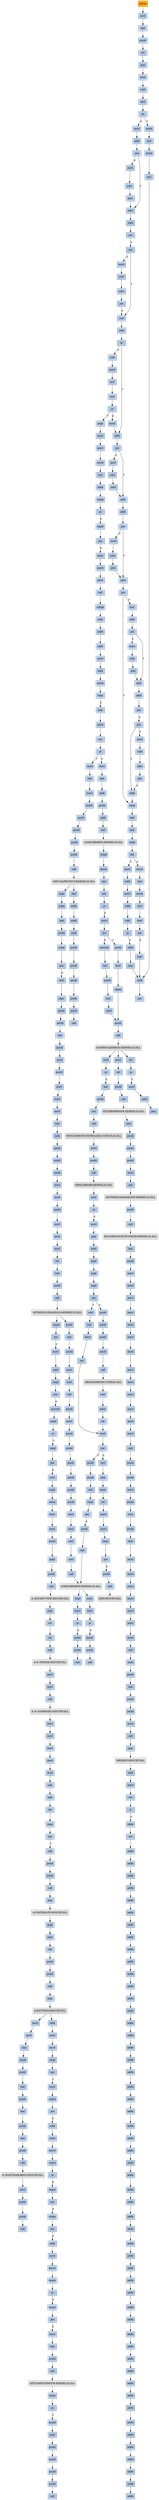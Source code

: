 strict digraph G {
	graph [bgcolor=transparent,
		name=G
	];
	node [color=lightsteelblue,
		fillcolor=lightsteelblue,
		shape=rectangle,
		style=filled
	];
	a0x0041a3f0pusha_	[color=lightgrey,
		fillcolor=orange,
		label=pusha];
	a0x0041a3f1movl_0x411000UINT32_esi	[label=movl];
	a0x0041a3f0pusha_ -> a0x0041a3f1movl_0x411000UINT32_esi	[color="#000000"];
	a0x0041a3f6leal__65536esi__edi	[label=leal];
	a0x0041a3f1movl_0x411000UINT32_esi -> a0x0041a3f6leal__65536esi__edi	[color="#000000"];
	a0x0041a3fcpushl_edi	[label=pushl];
	a0x0041a3f6leal__65536esi__edi -> a0x0041a3fcpushl_edi	[color="#000000"];
	a0x0041a3fdorl_0xffffffffUINT8_ebp	[label=orl];
	a0x0041a3fcpushl_edi -> a0x0041a3fdorl_0xffffffffUINT8_ebp	[color="#000000"];
	a0x0041a400jmp_0x0041a412	[label=jmp];
	a0x0041a3fdorl_0xffffffffUINT8_ebp -> a0x0041a400jmp_0x0041a412	[color="#000000"];
	a0x0041a412movl_esi__ebx	[label=movl];
	a0x0041a400jmp_0x0041a412 -> a0x0041a412movl_esi__ebx	[color="#000000"];
	a0x0041a414subl_0xfffffffcUINT8_esi	[label=subl];
	a0x0041a412movl_esi__ebx -> a0x0041a414subl_0xfffffffcUINT8_esi	[color="#000000"];
	a0x0041a417adcl_ebx_ebx	[label=adcl];
	a0x0041a414subl_0xfffffffcUINT8_esi -> a0x0041a417adcl_ebx_ebx	[color="#000000"];
	a0x0041a419jb_0x0041a408	[label=jb];
	a0x0041a417adcl_ebx_ebx -> a0x0041a419jb_0x0041a408	[color="#000000"];
	a0x0041a408movb_esi__al	[label=movb];
	a0x0041a419jb_0x0041a408 -> a0x0041a408movb_esi__al	[color="#000000",
		label=T];
	a0x0041a41bmovl_0x1UINT32_eax	[label=movl];
	a0x0041a419jb_0x0041a408 -> a0x0041a41bmovl_0x1UINT32_eax	[color="#000000",
		label=F];
	a0x0041a40aincl_esi	[label=incl];
	a0x0041a408movb_esi__al -> a0x0041a40aincl_esi	[color="#000000"];
	a0x0041a40bmovb_al_edi_	[label=movb];
	a0x0041a40aincl_esi -> a0x0041a40bmovb_al_edi_	[color="#000000"];
	a0x0041a40dincl_edi	[label=incl];
	a0x0041a40bmovb_al_edi_ -> a0x0041a40dincl_edi	[color="#000000"];
	a0x0041a40eaddl_ebx_ebx	[label=addl];
	a0x0041a40dincl_edi -> a0x0041a40eaddl_ebx_ebx	[color="#000000"];
	a0x0041a410jne_0x0041a419	[label=jne];
	a0x0041a40eaddl_ebx_ebx -> a0x0041a410jne_0x0041a419	[color="#000000"];
	a0x0041a420addl_ebx_ebx	[label=addl];
	a0x0041a41bmovl_0x1UINT32_eax -> a0x0041a420addl_ebx_ebx	[color="#000000"];
	a0x0041a422jne_0x0041a42b	[label=jne];
	a0x0041a420addl_ebx_ebx -> a0x0041a422jne_0x0041a42b	[color="#000000"];
	a0x0041a42badcl_eax_eax	[label=adcl];
	a0x0041a422jne_0x0041a42b -> a0x0041a42badcl_eax_eax	[color="#000000",
		label=T];
	a0x0041a424movl_esi__ebx	[label=movl];
	a0x0041a422jne_0x0041a42b -> a0x0041a424movl_esi__ebx	[color="#000000",
		label=F];
	a0x0041a42daddl_ebx_ebx	[label=addl];
	a0x0041a42badcl_eax_eax -> a0x0041a42daddl_ebx_ebx	[color="#000000"];
	a0x0041a42fjae_0x0041a420	[label=jae];
	a0x0041a42daddl_ebx_ebx -> a0x0041a42fjae_0x0041a420	[color="#000000"];
	a0x0041a431jne_0x0041a43c	[label=jne];
	a0x0041a42fjae_0x0041a420 -> a0x0041a431jne_0x0041a43c	[color="#000000",
		label=F];
	a0x0041a43cxorl_ecx_ecx	[label=xorl];
	a0x0041a431jne_0x0041a43c -> a0x0041a43cxorl_ecx_ecx	[color="#000000",
		label=T];
	a0x0041a433movl_esi__ebx	[label=movl];
	a0x0041a431jne_0x0041a43c -> a0x0041a433movl_esi__ebx	[color="#000000",
		label=F];
	a0x0041a43esubl_0x3UINT8_eax	[label=subl];
	a0x0041a43cxorl_ecx_ecx -> a0x0041a43esubl_0x3UINT8_eax	[color="#000000"];
	a0x0041a441jb_0x0041a450	[label=jb];
	a0x0041a43esubl_0x3UINT8_eax -> a0x0041a441jb_0x0041a450	[color="#000000"];
	a0x0041a450addl_ebx_ebx	[label=addl];
	a0x0041a441jb_0x0041a450 -> a0x0041a450addl_ebx_ebx	[color="#000000",
		label=T];
	a0x0041a443shll_0x8UINT8_eax	[label=shll];
	a0x0041a441jb_0x0041a450 -> a0x0041a443shll_0x8UINT8_eax	[color="#000000",
		label=F];
	a0x0041a452jne_0x0041a45b	[label=jne];
	a0x0041a450addl_ebx_ebx -> a0x0041a452jne_0x0041a45b	[color="#000000"];
	a0x0041a45badcl_ecx_ecx	[label=adcl];
	a0x0041a452jne_0x0041a45b -> a0x0041a45badcl_ecx_ecx	[color="#000000",
		label=T];
	a0x0041a454movl_esi__ebx	[label=movl];
	a0x0041a452jne_0x0041a45b -> a0x0041a454movl_esi__ebx	[color="#000000",
		label=F];
	a0x0041a45daddl_ebx_ebx	[label=addl];
	a0x0041a45badcl_ecx_ecx -> a0x0041a45daddl_ebx_ebx	[color="#000000"];
	a0x0041a45fjne_0x0041a468	[label=jne];
	a0x0041a45daddl_ebx_ebx -> a0x0041a45fjne_0x0041a468	[color="#000000"];
	a0x0041a468adcl_ecx_ecx	[label=adcl];
	a0x0041a45fjne_0x0041a468 -> a0x0041a468adcl_ecx_ecx	[color="#000000",
		label=T];
	a0x0041a461movl_esi__ebx	[label=movl];
	a0x0041a45fjne_0x0041a468 -> a0x0041a461movl_esi__ebx	[color="#000000",
		label=F];
	a0x0041a46ajne_0x0041a48c	[label=jne];
	a0x0041a468adcl_ecx_ecx -> a0x0041a46ajne_0x0041a48c	[color="#000000"];
	a0x0041a48ccmpl_0xfffff300UINT32_ebp	[label=cmpl];
	a0x0041a46ajne_0x0041a48c -> a0x0041a48ccmpl_0xfffff300UINT32_ebp	[color="#000000",
		label=T];
	a0x0041a46cincl_ecx	[label=incl];
	a0x0041a46ajne_0x0041a48c -> a0x0041a46cincl_ecx	[color="#000000",
		label=F];
	a0x0041a492adcl_0x1UINT8_ecx	[label=adcl];
	a0x0041a48ccmpl_0xfffff300UINT32_ebp -> a0x0041a492adcl_0x1UINT8_ecx	[color="#000000"];
	a0x0041a495leal_ediebp__edx	[label=leal];
	a0x0041a492adcl_0x1UINT8_ecx -> a0x0041a495leal_ediebp__edx	[color="#000000"];
	a0x0041a498cmpl_0xfffffffcUINT8_ebp	[label=cmpl];
	a0x0041a495leal_ediebp__edx -> a0x0041a498cmpl_0xfffffffcUINT8_ebp	[color="#000000"];
	a0x0041a49bjbe_0x0041a4ac	[label=jbe];
	a0x0041a498cmpl_0xfffffffcUINT8_ebp -> a0x0041a49bjbe_0x0041a4ac	[color="#000000"];
	a0x0041a49dmovb_edx__al	[label=movb];
	a0x0041a49bjbe_0x0041a4ac -> a0x0041a49dmovb_edx__al	[color="#000000",
		label=F];
	a0x0041a4acmovl_edx__eax	[label=movl];
	a0x0041a49bjbe_0x0041a4ac -> a0x0041a4acmovl_edx__eax	[color="#000000",
		label=T];
	a0x0041a49fincl_edx	[label=incl];
	a0x0041a49dmovb_edx__al -> a0x0041a49fincl_edx	[color="#000000"];
	a0x0041a4a0movb_al_edi_	[label=movb];
	a0x0041a49fincl_edx -> a0x0041a4a0movb_al_edi_	[color="#000000"];
	a0x0041a4a2incl_edi	[label=incl];
	a0x0041a4a0movb_al_edi_ -> a0x0041a4a2incl_edi	[color="#000000"];
	a0x0041a4a3decl_ecx	[label=decl];
	a0x0041a4a2incl_edi -> a0x0041a4a3decl_ecx	[color="#000000"];
	a0x0041a4a4jne_0x0041a49d	[label=jne];
	a0x0041a4a3decl_ecx -> a0x0041a4a4jne_0x0041a49d	[color="#000000"];
	a0x0041a4a6jmp_0x0041a40e	[label=jmp];
	a0x0041a4a4jne_0x0041a49d -> a0x0041a4a6jmp_0x0041a40e	[color="#000000",
		label=F];
	a0x0041a4a6jmp_0x0041a40e -> a0x0041a40eaddl_ebx_ebx	[color="#000000"];
	a0x0041a446movb_esi__al	[label=movb];
	a0x0041a443shll_0x8UINT8_eax -> a0x0041a446movb_esi__al	[color="#000000"];
	a0x0041a448incl_esi	[label=incl];
	a0x0041a446movb_esi__al -> a0x0041a448incl_esi	[color="#000000"];
	a0x0041a449xorl_0xffffffffUINT8_eax	[label=xorl];
	a0x0041a448incl_esi -> a0x0041a449xorl_0xffffffffUINT8_eax	[color="#000000"];
	a0x0041a44cje_0x0041a4c2	[label=je];
	a0x0041a449xorl_0xffffffffUINT8_eax -> a0x0041a44cje_0x0041a4c2	[color="#000000"];
	a0x0041a44emovl_eax_ebp	[label=movl];
	a0x0041a44cje_0x0041a4c2 -> a0x0041a44emovl_eax_ebp	[color="#000000",
		label=F];
	a0x0041a4c2popl_esi	[label=popl];
	a0x0041a44cje_0x0041a4c2 -> a0x0041a4c2popl_esi	[color="#000000",
		label=T];
	a0x0041a44emovl_eax_ebp -> a0x0041a450addl_ebx_ebx	[color="#000000"];
	a0x0041a4aeaddl_0x4UINT8_edx	[label=addl];
	a0x0041a4acmovl_edx__eax -> a0x0041a4aeaddl_0x4UINT8_edx	[color="#000000"];
	a0x0041a4b1movl_eax_edi_	[label=movl];
	a0x0041a4aeaddl_0x4UINT8_edx -> a0x0041a4b1movl_eax_edi_	[color="#000000"];
	a0x0041a4b3addl_0x4UINT8_edi	[label=addl];
	a0x0041a4b1movl_eax_edi_ -> a0x0041a4b3addl_0x4UINT8_edi	[color="#000000"];
	a0x0041a4b6subl_0x4UINT8_ecx	[label=subl];
	a0x0041a4b3addl_0x4UINT8_edi -> a0x0041a4b6subl_0x4UINT8_ecx	[color="#000000"];
	a0x0041a4b9ja_0x0041a4ac	[label=ja];
	a0x0041a4b6subl_0x4UINT8_ecx -> a0x0041a4b9ja_0x0041a4ac	[color="#000000"];
	a0x0041a4bbaddl_ecx_edi	[label=addl];
	a0x0041a4b9ja_0x0041a4ac -> a0x0041a4bbaddl_ecx_edi	[color="#000000",
		label=F];
	a0x0041a4bdjmp_0x0041a40e	[label=jmp];
	a0x0041a4bbaddl_ecx_edi -> a0x0041a4bdjmp_0x0041a40e	[color="#000000"];
	a0x0041a4bdjmp_0x0041a40e -> a0x0041a40eaddl_ebx_ebx	[color="#000000"];
	a0x0041a426subl_0xfffffffcUINT8_esi	[label=subl];
	a0x0041a424movl_esi__ebx -> a0x0041a426subl_0xfffffffcUINT8_esi	[color="#000000"];
	a0x0041a429adcl_ebx_ebx	[label=adcl];
	a0x0041a426subl_0xfffffffcUINT8_esi -> a0x0041a429adcl_ebx_ebx	[color="#000000"];
	a0x0041a429adcl_ebx_ebx -> a0x0041a42badcl_eax_eax	[color="#000000"];
	a0x0041a435subl_0xfffffffcUINT8_esi	[label=subl];
	a0x0041a433movl_esi__ebx -> a0x0041a435subl_0xfffffffcUINT8_esi	[color="#000000"];
	a0x0041a438adcl_ebx_ebx	[label=adcl];
	a0x0041a435subl_0xfffffffcUINT8_esi -> a0x0041a438adcl_ebx_ebx	[color="#000000"];
	a0x0041a43ajae_0x0041a420	[label=jae];
	a0x0041a438adcl_ebx_ebx -> a0x0041a43ajae_0x0041a420	[color="#000000"];
	a0x0041a43ajae_0x0041a420 -> a0x0041a43cxorl_ecx_ecx	[color="#000000",
		label=F];
	a0x0041a463subl_0xfffffffcUINT8_esi	[label=subl];
	a0x0041a461movl_esi__ebx -> a0x0041a463subl_0xfffffffcUINT8_esi	[color="#000000"];
	a0x0041a466adcl_ebx_ebx	[label=adcl];
	a0x0041a463subl_0xfffffffcUINT8_esi -> a0x0041a466adcl_ebx_ebx	[color="#000000"];
	a0x0041a466adcl_ebx_ebx -> a0x0041a468adcl_ecx_ecx	[color="#000000"];
	a0x0041a46daddl_ebx_ebx	[label=addl];
	a0x0041a46cincl_ecx -> a0x0041a46daddl_ebx_ebx	[color="#000000"];
	a0x0041a46fjne_0x0041a478	[label=jne];
	a0x0041a46daddl_ebx_ebx -> a0x0041a46fjne_0x0041a478	[color="#000000"];
	a0x0041a478adcl_ecx_ecx	[label=adcl];
	a0x0041a46fjne_0x0041a478 -> a0x0041a478adcl_ecx_ecx	[color="#000000",
		label=T];
	a0x0041a471movl_esi__ebx	[label=movl];
	a0x0041a46fjne_0x0041a478 -> a0x0041a471movl_esi__ebx	[color="#000000",
		label=F];
	a0x0041a47aaddl_ebx_ebx	[label=addl];
	a0x0041a478adcl_ecx_ecx -> a0x0041a47aaddl_ebx_ebx	[color="#000000"];
	a0x0041a47cjae_0x0041a46d	[label=jae];
	a0x0041a47aaddl_ebx_ebx -> a0x0041a47cjae_0x0041a46d	[color="#000000"];
	a0x0041a47ejne_0x0041a489	[label=jne];
	a0x0041a47cjae_0x0041a46d -> a0x0041a47ejne_0x0041a489	[color="#000000",
		label=F];
	a0x0041a489addl_0x2UINT8_ecx	[label=addl];
	a0x0041a47ejne_0x0041a489 -> a0x0041a489addl_0x2UINT8_ecx	[color="#000000",
		label=T];
	a0x0041a480movl_esi__ebx	[label=movl];
	a0x0041a47ejne_0x0041a489 -> a0x0041a480movl_esi__ebx	[color="#000000",
		label=F];
	a0x0041a489addl_0x2UINT8_ecx -> a0x0041a48ccmpl_0xfffff300UINT32_ebp	[color="#000000"];
	a0x0041a473subl_0xfffffffcUINT8_esi	[label=subl];
	a0x0041a471movl_esi__ebx -> a0x0041a473subl_0xfffffffcUINT8_esi	[color="#000000"];
	a0x0041a476adcl_ebx_ebx	[label=adcl];
	a0x0041a473subl_0xfffffffcUINT8_esi -> a0x0041a476adcl_ebx_ebx	[color="#000000"];
	a0x0041a476adcl_ebx_ebx -> a0x0041a478adcl_ecx_ecx	[color="#000000"];
	a0x0041a482subl_0xfffffffcUINT8_esi	[label=subl];
	a0x0041a480movl_esi__ebx -> a0x0041a482subl_0xfffffffcUINT8_esi	[color="#000000"];
	a0x0041a485adcl_ebx_ebx	[label=adcl];
	a0x0041a482subl_0xfffffffcUINT8_esi -> a0x0041a485adcl_ebx_ebx	[color="#000000"];
	a0x0041a487jae_0x0041a46d	[label=jae];
	a0x0041a485adcl_ebx_ebx -> a0x0041a487jae_0x0041a46d	[color="#000000"];
	a0x0041a487jae_0x0041a46d -> a0x0041a489addl_0x2UINT8_ecx	[color="#000000",
		label=F];
	a0x0041a456subl_0xfffffffcUINT8_esi	[label=subl];
	a0x0041a454movl_esi__ebx -> a0x0041a456subl_0xfffffffcUINT8_esi	[color="#000000"];
	a0x0041a459adcl_ebx_ebx	[label=adcl];
	a0x0041a456subl_0xfffffffcUINT8_esi -> a0x0041a459adcl_ebx_ebx	[color="#000000"];
	a0x0041a459adcl_ebx_ebx -> a0x0041a45badcl_ecx_ecx	[color="#000000"];
	a0x0041a4c3movl_esi_edi	[label=movl];
	a0x0041a4c2popl_esi -> a0x0041a4c3movl_esi_edi	[color="#000000"];
	a0x0041a4c5movl_0x4feUINT32_ecx	[label=movl];
	a0x0041a4c3movl_esi_edi -> a0x0041a4c5movl_0x4feUINT32_ecx	[color="#000000"];
	a0x0041a4camovb_edi__al	[label=movb];
	a0x0041a4c5movl_0x4feUINT32_ecx -> a0x0041a4camovb_edi__al	[color="#000000"];
	a0x0041a4ccincl_edi	[label=incl];
	a0x0041a4camovb_edi__al -> a0x0041a4ccincl_edi	[color="#000000"];
	a0x0041a4cdsubb_0xffffffe8UINT8_al	[label=subb];
	a0x0041a4ccincl_edi -> a0x0041a4cdsubb_0xffffffe8UINT8_al	[color="#000000"];
	a0x0041a4cfcmpb_0x1UINT8_al	[label=cmpb];
	a0x0041a4cdsubb_0xffffffe8UINT8_al -> a0x0041a4cfcmpb_0x1UINT8_al	[color="#000000"];
	a0x0041a4d1ja_0x0041a4ca	[label=ja];
	a0x0041a4cfcmpb_0x1UINT8_al -> a0x0041a4d1ja_0x0041a4ca	[color="#000000"];
	a0x0041a4d3cmpb_0x1UINT8_edi_	[label=cmpb];
	a0x0041a4d1ja_0x0041a4ca -> a0x0041a4d3cmpb_0x1UINT8_edi_	[color="#000000",
		label=F];
	a0x0041a4d6jne_0x0041a4ca	[label=jne];
	a0x0041a4d3cmpb_0x1UINT8_edi_ -> a0x0041a4d6jne_0x0041a4ca	[color="#000000"];
	a0x0041a4d8movl_edi__eax	[label=movl];
	a0x0041a4d6jne_0x0041a4ca -> a0x0041a4d8movl_edi__eax	[color="#000000",
		label=F];
	a0x0041a4damovb_0x4edi__bl	[label=movb];
	a0x0041a4d8movl_edi__eax -> a0x0041a4damovb_0x4edi__bl	[color="#000000"];
	a0x0041a4ddshrw_0x8UINT8_ax	[label=shrw];
	a0x0041a4damovb_0x4edi__bl -> a0x0041a4ddshrw_0x8UINT8_ax	[color="#000000"];
	a0x0041a4e1roll_0x10UINT8_eax	[label=roll];
	a0x0041a4ddshrw_0x8UINT8_ax -> a0x0041a4e1roll_0x10UINT8_eax	[color="#000000"];
	a0x0041a4e4xchgb_al_ah	[label=xchgb];
	a0x0041a4e1roll_0x10UINT8_eax -> a0x0041a4e4xchgb_al_ah	[color="#000000"];
	a0x0041a4e6subl_edi_eax	[label=subl];
	a0x0041a4e4xchgb_al_ah -> a0x0041a4e6subl_edi_eax	[color="#000000"];
	a0x0041a4e8subb_0xffffffe8UINT8_bl	[label=subb];
	a0x0041a4e6subl_edi_eax -> a0x0041a4e8subb_0xffffffe8UINT8_bl	[color="#000000"];
	a0x0041a4ebaddl_esi_eax	[label=addl];
	a0x0041a4e8subb_0xffffffe8UINT8_bl -> a0x0041a4ebaddl_esi_eax	[color="#000000"];
	a0x0041a4edmovl_eax_edi_	[label=movl];
	a0x0041a4ebaddl_esi_eax -> a0x0041a4edmovl_eax_edi_	[color="#000000"];
	a0x0041a4efaddl_0x5UINT8_edi	[label=addl];
	a0x0041a4edmovl_eax_edi_ -> a0x0041a4efaddl_0x5UINT8_edi	[color="#000000"];
	a0x0041a4f2movb_bl_al	[label=movb];
	a0x0041a4efaddl_0x5UINT8_edi -> a0x0041a4f2movb_bl_al	[color="#000000"];
	a0x0041a4f4loop_0x0041a4cf	[label=loop];
	a0x0041a4f2movb_bl_al -> a0x0041a4f4loop_0x0041a4cf	[color="#000000"];
	a0x0041a4f6leal_0x18000esi__edi	[label=leal];
	a0x0041a4f4loop_0x0041a4cf -> a0x0041a4f6leal_0x18000esi__edi	[color="#000000",
		label=F];
	a0x0041a4fcmovl_edi__eax	[label=movl];
	a0x0041a4f6leal_0x18000esi__edi -> a0x0041a4fcmovl_edi__eax	[color="#000000"];
	a0x0041a4feorl_eax_eax	[label=orl];
	a0x0041a4fcmovl_edi__eax -> a0x0041a4feorl_eax_eax	[color="#000000"];
	a0x0041a500je_0x0041a547	[label=je];
	a0x0041a4feorl_eax_eax -> a0x0041a500je_0x0041a547	[color="#000000"];
	a0x0041a502movl_0x4edi__ebx	[label=movl];
	a0x0041a500je_0x0041a547 -> a0x0041a502movl_0x4edi__ebx	[color="#000000",
		label=F];
	a0x0041a547movl_0x1c520esi__ebp	[label=movl];
	a0x0041a500je_0x0041a547 -> a0x0041a547movl_0x1c520esi__ebp	[color="#000000",
		label=T];
	a0x0041a505leal_0x1c42ceaxesi__eax	[label=leal];
	a0x0041a502movl_0x4edi__ebx -> a0x0041a505leal_0x1c42ceaxesi__eax	[color="#000000"];
	a0x0041a50caddl_esi_ebx	[label=addl];
	a0x0041a505leal_0x1c42ceaxesi__eax -> a0x0041a50caddl_esi_ebx	[color="#000000"];
	a0x0041a50epushl_eax	[label=pushl];
	a0x0041a50caddl_esi_ebx -> a0x0041a50epushl_eax	[color="#000000"];
	a0x0041a50faddl_0x8UINT8_edi	[label=addl];
	a0x0041a50epushl_eax -> a0x0041a50faddl_0x8UINT8_edi	[color="#000000"];
	a0x0041a512call_0x1c514esi_	[label=call];
	a0x0041a50faddl_0x8UINT8_edi -> a0x0041a512call_0x1c514esi_	[color="#000000"];
	LOADLIBRARYA_KERNEL32_DLL	[color=lightgrey,
		fillcolor=lightgrey,
		label="LOADLIBRARYA-KERNEL32-DLL"];
	a0x0041a512call_0x1c514esi_ -> LOADLIBRARYA_KERNEL32_DLL	[color="#000000"];
	a0x0041a518xchgl_eax_ebp	[label=xchgl];
	LOADLIBRARYA_KERNEL32_DLL -> a0x0041a518xchgl_eax_ebp	[color="#000000"];
	a0x0041a519movb_edi__al	[label=movb];
	a0x0041a518xchgl_eax_ebp -> a0x0041a519movb_edi__al	[color="#000000"];
	a0x0041a51bincl_edi	[label=incl];
	a0x0041a519movb_edi__al -> a0x0041a51bincl_edi	[color="#000000"];
	a0x0041a51corb_al_al	[label=orb];
	a0x0041a51bincl_edi -> a0x0041a51corb_al_al	[color="#000000"];
	a0x0041a51eje_0x0041a4fc	[label=je];
	a0x0041a51corb_al_al -> a0x0041a51eje_0x0041a4fc	[color="#000000"];
	a0x0041a520movl_edi_ecx	[label=movl];
	a0x0041a51eje_0x0041a4fc -> a0x0041a520movl_edi_ecx	[color="#000000",
		label=F];
	a0x0041a522jns_0x0041a52b	[label=jns];
	a0x0041a520movl_edi_ecx -> a0x0041a522jns_0x0041a52b	[color="#000000"];
	a0x0041a52bpushl_edi	[label=pushl];
	a0x0041a522jns_0x0041a52b -> a0x0041a52bpushl_edi	[color="#000000",
		label=T];
	a0x0041a524movzwl_edi__eax	[label=movzwl];
	a0x0041a522jns_0x0041a52b -> a0x0041a524movzwl_edi__eax	[color="#000000",
		label=F];
	a0x0041a52cdecl_eax	[label=decl];
	a0x0041a52bpushl_edi -> a0x0041a52cdecl_eax	[color="#000000"];
	a0x0041a52drepnz_scasb_es_edi__al	[label=repnz];
	a0x0041a52cdecl_eax -> a0x0041a52drepnz_scasb_es_edi__al	[color="#000000"];
	a0x0041a52fpushl_ebp	[label=pushl];
	a0x0041a52drepnz_scasb_es_edi__al -> a0x0041a52fpushl_ebp	[color="#000000"];
	a0x0041a530call_0x1c51cesi_	[label=call];
	a0x0041a52fpushl_ebp -> a0x0041a530call_0x1c51cesi_	[color="#000000"];
	GETPROCADDRESS_KERNEL32_DLL	[color=lightgrey,
		fillcolor=lightgrey,
		label="GETPROCADDRESS-KERNEL32-DLL"];
	a0x0041a530call_0x1c51cesi_ -> GETPROCADDRESS_KERNEL32_DLL	[color="#000000"];
	a0x0041a536orl_eax_eax	[label=orl];
	GETPROCADDRESS_KERNEL32_DLL -> a0x0041a536orl_eax_eax	[color="#000000"];
	a0x00402341testl_eax_eax	[label=testl];
	GETPROCADDRESS_KERNEL32_DLL -> a0x00402341testl_eax_eax	[color="#000000"];
	a0x0040cce6movl_eax_0x4125c4	[label=movl];
	GETPROCADDRESS_KERNEL32_DLL -> a0x0040cce6movl_eax_0x4125c4	[color="#000000"];
	a0x0041a538je_0x0041a541	[label=je];
	a0x0041a536orl_eax_eax -> a0x0041a538je_0x0041a541	[color="#000000"];
	a0x0041a53amovl_eax_ebx_	[label=movl];
	a0x0041a538je_0x0041a541 -> a0x0041a53amovl_eax_ebx_	[color="#000000",
		label=F];
	a0x0041a53caddl_0x4UINT8_ebx	[label=addl];
	a0x0041a53amovl_eax_ebx_ -> a0x0041a53caddl_0x4UINT8_ebx	[color="#000000"];
	a0x0041a53fjmp_0x0041a519	[label=jmp];
	a0x0041a53caddl_0x4UINT8_ebx -> a0x0041a53fjmp_0x0041a519	[color="#000000"];
	a0x0041a527incl_edi	[label=incl];
	a0x0041a524movzwl_edi__eax -> a0x0041a527incl_edi	[color="#000000"];
	a0x0041a528pushl_eax	[label=pushl];
	a0x0041a527incl_edi -> a0x0041a528pushl_eax	[color="#000000"];
	a0x0041a529incl_edi	[label=incl];
	a0x0041a528pushl_eax -> a0x0041a529incl_edi	[color="#000000"];
	a0x0041a52amovl_0xaef24857UINT32_ecx	[label=movl];
	a0x0041a529incl_edi -> a0x0041a52amovl_0xaef24857UINT32_ecx	[color="#000000"];
	a0x0041a52amovl_0xaef24857UINT32_ecx -> a0x0041a52fpushl_ebp	[color="#000000"];
	a0x0041a54dleal__4096esi__edi	[label=leal];
	a0x0041a547movl_0x1c520esi__ebp -> a0x0041a54dleal__4096esi__edi	[color="#000000"];
	a0x0041a553movl_0x1000UINT32_ebx	[label=movl];
	a0x0041a54dleal__4096esi__edi -> a0x0041a553movl_0x1000UINT32_ebx	[color="#000000"];
	a0x0041a558pushl_eax	[label=pushl];
	a0x0041a553movl_0x1000UINT32_ebx -> a0x0041a558pushl_eax	[color="#000000"];
	a0x0041a559pushl_esp	[label=pushl];
	a0x0041a558pushl_eax -> a0x0041a559pushl_esp	[color="#000000"];
	a0x0041a55apushl_0x4UINT8	[label=pushl];
	a0x0041a559pushl_esp -> a0x0041a55apushl_0x4UINT8	[color="#000000"];
	a0x0041a55cpushl_ebx	[label=pushl];
	a0x0041a55apushl_0x4UINT8 -> a0x0041a55cpushl_ebx	[color="#000000"];
	a0x0041a55dpushl_edi	[label=pushl];
	a0x0041a55cpushl_ebx -> a0x0041a55dpushl_edi	[color="#000000"];
	a0x0041a55ecall_ebp	[label=call];
	a0x0041a55dpushl_edi -> a0x0041a55ecall_ebp	[color="#000000"];
	VIRTUALPROTECT_KERNEL32_DLL	[color=lightgrey,
		fillcolor=lightgrey,
		label="VIRTUALPROTECT-KERNEL32-DLL"];
	a0x0041a55ecall_ebp -> VIRTUALPROTECT_KERNEL32_DLL	[color="#000000"];
	a0x0041a560leal_0x20fedi__eax	[label=leal];
	VIRTUALPROTECT_KERNEL32_DLL -> a0x0041a560leal_0x20fedi__eax	[color="#000000"];
	a0x0041a575popl_eax	[label=popl];
	VIRTUALPROTECT_KERNEL32_DLL -> a0x0041a575popl_eax	[color="#000000"];
	a0x0041a566andb_0x7fUINT8_eax_	[label=andb];
	a0x0041a560leal_0x20fedi__eax -> a0x0041a566andb_0x7fUINT8_eax_	[color="#000000"];
	a0x0041a569andb_0x7fUINT8_0x28eax_	[label=andb];
	a0x0041a566andb_0x7fUINT8_eax_ -> a0x0041a569andb_0x7fUINT8_0x28eax_	[color="#000000"];
	a0x0041a56dpopl_eax	[label=popl];
	a0x0041a569andb_0x7fUINT8_0x28eax_ -> a0x0041a56dpopl_eax	[color="#000000"];
	a0x0041a56epushl_eax	[label=pushl];
	a0x0041a56dpopl_eax -> a0x0041a56epushl_eax	[color="#000000"];
	a0x0041a56fpushl_esp	[label=pushl];
	a0x0041a56epushl_eax -> a0x0041a56fpushl_esp	[color="#000000"];
	a0x0041a570pushl_eax	[label=pushl];
	a0x0041a56fpushl_esp -> a0x0041a570pushl_eax	[color="#000000"];
	a0x0041a571pushl_ebx	[label=pushl];
	a0x0041a570pushl_eax -> a0x0041a571pushl_ebx	[color="#000000"];
	a0x0041a572pushl_edi	[label=pushl];
	a0x0041a571pushl_ebx -> a0x0041a572pushl_edi	[color="#000000"];
	a0x0041a573call_ebp	[label=call];
	a0x0041a572pushl_edi -> a0x0041a573call_ebp	[color="#000000"];
	a0x0041a576popa_	[label=popa];
	a0x0041a575popl_eax -> a0x0041a576popa_	[color="#000000"];
	a0x0041a577leal__128esp__eax	[label=leal];
	a0x0041a576popa_ -> a0x0041a577leal__128esp__eax	[color="#000000"];
	a0x0041a57bpushl_0x0UINT8	[label=pushl];
	a0x0041a577leal__128esp__eax -> a0x0041a57bpushl_0x0UINT8	[color="#000000"];
	a0x0041a57dcmpl_eax_esp	[label=cmpl];
	a0x0041a57bpushl_0x0UINT8 -> a0x0041a57dcmpl_eax_esp	[color="#000000"];
	a0x0041a57fjne_0x0041a57b	[label=jne];
	a0x0041a57dcmpl_eax_esp -> a0x0041a57fjne_0x0041a57b	[color="#000000"];
	a0x0041a581subl_0xffffff80UINT8_esp	[label=subl];
	a0x0041a57fjne_0x0041a57b -> a0x0041a581subl_0xffffff80UINT8_esp	[color="#000000",
		label=F];
	a0x0041a584jmp_0x0040d42a	[label=jmp];
	a0x0041a581subl_0xffffff80UINT8_esp -> a0x0041a584jmp_0x0040d42a	[color="#000000"];
	a0x0040d42apushl_0x70UINT8	[label=pushl];
	a0x0041a584jmp_0x0040d42a -> a0x0040d42apushl_0x70UINT8	[color="#000000"];
	a0x0040d42cpushl_0x40e410UINT32	[label=pushl];
	a0x0040d42apushl_0x70UINT8 -> a0x0040d42cpushl_0x40e410UINT32	[color="#000000"];
	a0x0040d431call_0x40d63c	[label=call];
	a0x0040d42cpushl_0x40e410UINT32 -> a0x0040d431call_0x40d63c	[color="#000000"];
	a0x0040d63cpushl_0x40d68cUINT32	[label=pushl];
	a0x0040d431call_0x40d63c -> a0x0040d63cpushl_0x40d68cUINT32	[color="#000000"];
	a0x0040d641movl_fs_0_eax	[label=movl];
	a0x0040d63cpushl_0x40d68cUINT32 -> a0x0040d641movl_fs_0_eax	[color="#000000"];
	a0x0040d647pushl_eax	[label=pushl];
	a0x0040d641movl_fs_0_eax -> a0x0040d647pushl_eax	[color="#000000"];
	a0x0040d648movl_esp_fs_0	[label=movl];
	a0x0040d647pushl_eax -> a0x0040d648movl_esp_fs_0	[color="#000000"];
	a0x0040d64fmovl_0x10esp__eax	[label=movl];
	a0x0040d648movl_esp_fs_0 -> a0x0040d64fmovl_0x10esp__eax	[color="#000000"];
	a0x0040d653movl_ebp_0x10esp_	[label=movl];
	a0x0040d64fmovl_0x10esp__eax -> a0x0040d653movl_ebp_0x10esp_	[color="#000000"];
	a0x0040d657leal_0x10esp__ebp	[label=leal];
	a0x0040d653movl_ebp_0x10esp_ -> a0x0040d657leal_0x10esp__ebp	[color="#000000"];
	a0x0040d65bsubl_eax_esp	[label=subl];
	a0x0040d657leal_0x10esp__ebp -> a0x0040d65bsubl_eax_esp	[color="#000000"];
	a0x0040d65dpushl_ebx	[label=pushl];
	a0x0040d65bsubl_eax_esp -> a0x0040d65dpushl_ebx	[color="#000000"];
	a0x0040d65epushl_esi	[label=pushl];
	a0x0040d65dpushl_ebx -> a0x0040d65epushl_esi	[color="#000000"];
	a0x0040d65fpushl_edi	[label=pushl];
	a0x0040d65epushl_esi -> a0x0040d65fpushl_edi	[color="#000000"];
	a0x0040d660movl__8ebp__eax	[label=movl];
	a0x0040d65fpushl_edi -> a0x0040d660movl__8ebp__eax	[color="#000000"];
	a0x0040d663movl_esp__24ebp_	[label=movl];
	a0x0040d660movl__8ebp__eax -> a0x0040d663movl_esp__24ebp_	[color="#000000"];
	a0x0040d666pushl_eax	[label=pushl];
	a0x0040d663movl_esp__24ebp_ -> a0x0040d666pushl_eax	[color="#000000"];
	a0x0040d667movl__4ebp__eax	[label=movl];
	a0x0040d666pushl_eax -> a0x0040d667movl__4ebp__eax	[color="#000000"];
	a0x0040d66amovl_0xffffffffUINT32__4ebp_	[label=movl];
	a0x0040d667movl__4ebp__eax -> a0x0040d66amovl_0xffffffffUINT32__4ebp_	[color="#000000"];
	a0x0040d671movl_eax__8ebp_	[label=movl];
	a0x0040d66amovl_0xffffffffUINT32__4ebp_ -> a0x0040d671movl_eax__8ebp_	[color="#000000"];
	a0x0040d674ret	[label=ret];
	a0x0040d671movl_eax__8ebp_ -> a0x0040d674ret	[color="#000000"];
	a0x0040d436xorl_edi_edi	[label=xorl];
	a0x0040d674ret -> a0x0040d436xorl_edi_edi	[color="#000000"];
	a0x0040d438pushl_edi	[label=pushl];
	a0x0040d436xorl_edi_edi -> a0x0040d438pushl_edi	[color="#000000"];
	a0x0040d439call_0x40e0ac	[label=call];
	a0x0040d438pushl_edi -> a0x0040d439call_0x40e0ac	[color="#000000"];
	GETMODULEHANDLEA_KERNEL32_DLL	[color=lightgrey,
		fillcolor=lightgrey,
		label="GETMODULEHANDLEA-KERNEL32-DLL"];
	a0x0040d439call_0x40e0ac -> GETMODULEHANDLEA_KERNEL32_DLL	[color="#000000"];
	a0x0040d43fcmpw_0x5a4dUINT16_eax_	[label=cmpw];
	GETMODULEHANDLEA_KERNEL32_DLL -> a0x0040d43fcmpw_0x5a4dUINT16_eax_	[color="#000000"];
	a0x0040d5bcpushl_eax	[label=pushl];
	GETMODULEHANDLEA_KERNEL32_DLL -> a0x0040d5bcpushl_eax	[color="#000000"];
	a0x0040d444jne_0x40d465	[label=jne];
	a0x0040d43fcmpw_0x5a4dUINT16_eax_ -> a0x0040d444jne_0x40d465	[color="#000000"];
	a0x0040d446movl_0x3ceax__ecx	[label=movl];
	a0x0040d444jne_0x40d465 -> a0x0040d446movl_0x3ceax__ecx	[color="#000000",
		label=F];
	a0x0040d449addl_eax_ecx	[label=addl];
	a0x0040d446movl_0x3ceax__ecx -> a0x0040d449addl_eax_ecx	[color="#000000"];
	a0x0040d44bcmpl_0x4550UINT32_ecx_	[label=cmpl];
	a0x0040d449addl_eax_ecx -> a0x0040d44bcmpl_0x4550UINT32_ecx_	[color="#000000"];
	a0x0040d451jne_0x40d465	[label=jne];
	a0x0040d44bcmpl_0x4550UINT32_ecx_ -> a0x0040d451jne_0x40d465	[color="#000000"];
	a0x0040d453movzwl_0x18ecx__eax	[label=movzwl];
	a0x0040d451jne_0x40d465 -> a0x0040d453movzwl_0x18ecx__eax	[color="#000000",
		label=F];
	a0x0040d457cmpl_0x10bUINT32_eax	[label=cmpl];
	a0x0040d453movzwl_0x18ecx__eax -> a0x0040d457cmpl_0x10bUINT32_eax	[color="#000000"];
	a0x0040d45cje_0x40d47d	[label=je];
	a0x0040d457cmpl_0x10bUINT32_eax -> a0x0040d45cje_0x40d47d	[color="#000000"];
	a0x0040d47dcmpl_0xeUINT8_0x74ecx_	[label=cmpl];
	a0x0040d45cje_0x40d47d -> a0x0040d47dcmpl_0xeUINT8_0x74ecx_	[color="#000000",
		label=T];
	a0x0040d481jbe_0x40d465	[label=jbe];
	a0x0040d47dcmpl_0xeUINT8_0x74ecx_ -> a0x0040d481jbe_0x40d465	[color="#000000"];
	a0x0040d483xorl_eax_eax	[label=xorl];
	a0x0040d481jbe_0x40d465 -> a0x0040d483xorl_eax_eax	[color="#000000",
		label=F];
	a0x0040d485cmpl_edi_0xe8ecx_	[label=cmpl];
	a0x0040d483xorl_eax_eax -> a0x0040d485cmpl_edi_0xe8ecx_	[color="#000000"];
	a0x0040d48bsetne_al	[label=setne];
	a0x0040d485cmpl_edi_0xe8ecx_ -> a0x0040d48bsetne_al	[color="#000000"];
	a0x0040d48emovl_eax__28ebp_	[label=movl];
	a0x0040d48bsetne_al -> a0x0040d48emovl_eax__28ebp_	[color="#000000"];
	a0x0040d491movl_edi__4ebp_	[label=movl];
	a0x0040d48emovl_eax__28ebp_ -> a0x0040d491movl_edi__4ebp_	[color="#000000"];
	a0x0040d494pushl_0x2UINT8	[label=pushl];
	a0x0040d491movl_edi__4ebp_ -> a0x0040d494pushl_0x2UINT8	[color="#000000"];
	a0x0040d496popl_ebx	[label=popl];
	a0x0040d494pushl_0x2UINT8 -> a0x0040d496popl_ebx	[color="#000000"];
	a0x0040d497pushl_ebx	[label=pushl];
	a0x0040d496popl_ebx -> a0x0040d497pushl_ebx	[color="#000000"];
	a0x0040d498call_0x40e35c	[label=call];
	a0x0040d497pushl_ebx -> a0x0040d498call_0x40e35c	[color="#000000"];
	A__SET_APP_TYPE_MSVCRT_DLL	[color=lightgrey,
		fillcolor=lightgrey,
		label="A--SET-APP-TYPE-MSVCRT-DLL"];
	a0x0040d498call_0x40e35c -> A__SET_APP_TYPE_MSVCRT_DLL	[color="#000000"];
	a0x0040d49epopl_ecx	[label=popl];
	A__SET_APP_TYPE_MSVCRT_DLL -> a0x0040d49epopl_ecx	[color="#000000"];
	a0x0040d49forl_0xffffffffUINT8_0x412aec	[label=orl];
	a0x0040d49epopl_ecx -> a0x0040d49forl_0xffffffffUINT8_0x412aec	[color="#000000"];
	a0x0040d4a6orl_0xffffffffUINT8_0x412af0	[label=orl];
	a0x0040d49forl_0xffffffffUINT8_0x412aec -> a0x0040d4a6orl_0xffffffffUINT8_0x412af0	[color="#000000"];
	a0x0040d4adcall_0x40e328	[label=call];
	a0x0040d4a6orl_0xffffffffUINT8_0x412af0 -> a0x0040d4adcall_0x40e328	[color="#000000"];
	A__P__FMODE_MSVCRT_DLL	[color=lightgrey,
		fillcolor=lightgrey,
		label="A--P--FMODE-MSVCRT-DLL"];
	a0x0040d4adcall_0x40e328 -> A__P__FMODE_MSVCRT_DLL	[color="#000000"];
	a0x0040d4b3movl_0x4116ec_ecx	[label=movl];
	A__P__FMODE_MSVCRT_DLL -> a0x0040d4b3movl_0x4116ec_ecx	[color="#000000"];
	a0x0040d4b9movl_ecx_eax_	[label=movl];
	a0x0040d4b3movl_0x4116ec_ecx -> a0x0040d4b9movl_ecx_eax_	[color="#000000"];
	a0x0040d4bbcall_0x40e300	[label=call];
	a0x0040d4b9movl_ecx_eax_ -> a0x0040d4bbcall_0x40e300	[color="#000000"];
	A__P__COMMODE_MSVCRT_DLL	[color=lightgrey,
		fillcolor=lightgrey,
		label="A--P--COMMODE-MSVCRT-DLL"];
	a0x0040d4bbcall_0x40e300 -> A__P__COMMODE_MSVCRT_DLL	[color="#000000"];
	a0x0040d4c1movl_0x4116e8_ecx	[label=movl];
	A__P__COMMODE_MSVCRT_DLL -> a0x0040d4c1movl_0x4116e8_ecx	[color="#000000"];
	a0x0040d4c7movl_ecx_eax_	[label=movl];
	a0x0040d4c1movl_0x4116e8_ecx -> a0x0040d4c7movl_ecx_eax_	[color="#000000"];
	a0x0040d4c9movl_0x40e304_eax	[label=movl];
	a0x0040d4c7movl_ecx_eax_ -> a0x0040d4c9movl_0x40e304_eax	[color="#000000"];
	a0x0040d4cemovl_eax__eax	[label=movl];
	a0x0040d4c9movl_0x40e304_eax -> a0x0040d4cemovl_eax__eax	[color="#000000"];
	a0x0040d4d0movl_eax_0x412ae8	[label=movl];
	a0x0040d4cemovl_eax__eax -> a0x0040d4d0movl_eax_0x412ae8	[color="#000000"];
	a0x0040d4d5call_0x40d638	[label=call];
	a0x0040d4d0movl_eax_0x412ae8 -> a0x0040d4d5call_0x40d638	[color="#000000"];
	a0x0040d638xorl_eax_eax	[label=xorl];
	a0x0040d4d5call_0x40d638 -> a0x0040d638xorl_eax_eax	[color="#000000"];
	a0x0040d63aret	[label=ret];
	a0x0040d638xorl_eax_eax -> a0x0040d63aret	[color="#000000"];
	a0x0040d4dacmpl_edi_0x411000	[label=cmpl];
	a0x0040d63aret -> a0x0040d4dacmpl_edi_0x411000	[color="#000000"];
	a0x0040d4e0jne_0x40d4ee	[label=jne];
	a0x0040d4dacmpl_edi_0x411000 -> a0x0040d4e0jne_0x40d4ee	[color="#000000"];
	a0x0040d4eecall_0x40d626	[label=call];
	a0x0040d4e0jne_0x40d4ee -> a0x0040d4eecall_0x40d626	[color="#000000",
		label=T];
	a0x0040d626pushl_0x30000UINT32	[label=pushl];
	a0x0040d4eecall_0x40d626 -> a0x0040d626pushl_0x30000UINT32	[color="#000000"];
	a0x0040d62bpushl_0x10000UINT32	[label=pushl];
	a0x0040d626pushl_0x30000UINT32 -> a0x0040d62bpushl_0x10000UINT32	[color="#000000"];
	a0x0040d630call_0x40d686	[label=call];
	a0x0040d62bpushl_0x10000UINT32 -> a0x0040d630call_0x40d686	[color="#000000"];
	a0x0040d686jmp_0x40e360	[label=jmp];
	a0x0040d630call_0x40d686 -> a0x0040d686jmp_0x40e360	[color="#000000"];
	A_CONTROLFP_MSVCRT_DLL	[color=lightgrey,
		fillcolor=lightgrey,
		label="A-CONTROLFP-MSVCRT-DLL"];
	a0x0040d686jmp_0x40e360 -> A_CONTROLFP_MSVCRT_DLL	[color="#000000"];
	a0x0040d635popl_ecx	[label=popl];
	A_CONTROLFP_MSVCRT_DLL -> a0x0040d635popl_ecx	[color="#000000"];
	a0x0040d636popl_ecx	[label=popl];
	a0x0040d635popl_ecx -> a0x0040d636popl_ecx	[color="#000000"];
	a0x0040d637ret	[label=ret];
	a0x0040d636popl_ecx -> a0x0040d637ret	[color="#000000"];
	a0x0040d4f3pushl_0x40e3e0UINT32	[label=pushl];
	a0x0040d637ret -> a0x0040d4f3pushl_0x40e3e0UINT32	[color="#000000"];
	a0x0040d4f8pushl_0x40e3dcUINT32	[label=pushl];
	a0x0040d4f3pushl_0x40e3e0UINT32 -> a0x0040d4f8pushl_0x40e3dcUINT32	[color="#000000"];
	a0x0040d4fdcall_0x40d620	[label=call];
	a0x0040d4f8pushl_0x40e3dcUINT32 -> a0x0040d4fdcall_0x40d620	[color="#000000"];
	a0x0040d620jmp_0x40e30c	[label=jmp];
	a0x0040d4fdcall_0x40d620 -> a0x0040d620jmp_0x40e30c	[color="#000000"];
	A_INITTERM_MSVCRT_DLL	[color=lightgrey,
		fillcolor=lightgrey,
		label="A-INITTERM-MSVCRT-DLL"];
	a0x0040d620jmp_0x40e30c -> A_INITTERM_MSVCRT_DLL	[color="#000000"];
	a0x0040d502movl_0x4116e4_eax	[label=movl];
	A_INITTERM_MSVCRT_DLL -> a0x0040d502movl_0x4116e4_eax	[color="#000000"];
	a0x0040d538addl_0x24UINT8_esp	[label=addl];
	A_INITTERM_MSVCRT_DLL -> a0x0040d538addl_0x24UINT8_esp	[color="#000000"];
	a0x0040d507movl_eax__32ebp_	[label=movl];
	a0x0040d502movl_0x4116e4_eax -> a0x0040d507movl_eax__32ebp_	[color="#000000"];
	a0x0040d50aleal__32ebp__eax	[label=leal];
	a0x0040d507movl_eax__32ebp_ -> a0x0040d50aleal__32ebp__eax	[color="#000000"];
	a0x0040d50dpushl_eax	[label=pushl];
	a0x0040d50aleal__32ebp__eax -> a0x0040d50dpushl_eax	[color="#000000"];
	a0x0040d50epushl_0x4116e0	[label=pushl];
	a0x0040d50dpushl_eax -> a0x0040d50epushl_0x4116e0	[color="#000000"];
	a0x0040d514leal__36ebp__eax	[label=leal];
	a0x0040d50epushl_0x4116e0 -> a0x0040d514leal__36ebp__eax	[color="#000000"];
	a0x0040d517pushl_eax	[label=pushl];
	a0x0040d514leal__36ebp__eax -> a0x0040d517pushl_eax	[color="#000000"];
	a0x0040d518leal__40ebp__eax	[label=leal];
	a0x0040d517pushl_eax -> a0x0040d518leal__40ebp__eax	[color="#000000"];
	a0x0040d51bpushl_eax	[label=pushl];
	a0x0040d518leal__40ebp__eax -> a0x0040d51bpushl_eax	[color="#000000"];
	a0x0040d51cleal__44ebp__eax	[label=leal];
	a0x0040d51bpushl_eax -> a0x0040d51cleal__44ebp__eax	[color="#000000"];
	a0x0040d51fpushl_eax	[label=pushl];
	a0x0040d51cleal__44ebp__eax -> a0x0040d51fpushl_eax	[color="#000000"];
	a0x0040d520call_0x40e310	[label=call];
	a0x0040d51fpushl_eax -> a0x0040d520call_0x40e310	[color="#000000"];
	A__WGETMAINARGS_MSVCRT_DLL	[color=lightgrey,
		fillcolor=lightgrey,
		label="A--WGETMAINARGS-MSVCRT-DLL"];
	a0x0040d520call_0x40e310 -> A__WGETMAINARGS_MSVCRT_DLL	[color="#000000"];
	a0x0040d526movl_eax__48ebp_	[label=movl];
	A__WGETMAINARGS_MSVCRT_DLL -> a0x0040d526movl_eax__48ebp_	[color="#000000"];
	a0x0040d529pushl_0x40e3d8UINT32	[label=pushl];
	a0x0040d526movl_eax__48ebp_ -> a0x0040d529pushl_0x40e3d8UINT32	[color="#000000"];
	a0x0040d52epushl_0x40e3b4UINT32	[label=pushl];
	a0x0040d529pushl_0x40e3d8UINT32 -> a0x0040d52epushl_0x40e3b4UINT32	[color="#000000"];
	a0x0040d533call_0x40d620	[label=call];
	a0x0040d52epushl_0x40e3b4UINT32 -> a0x0040d533call_0x40d620	[color="#000000"];
	a0x0040d53bmovl_0x40e314_eax	[label=movl];
	a0x0040d538addl_0x24UINT8_esp -> a0x0040d53bmovl_0x40e314_eax	[color="#000000"];
	a0x0040d540movl_eax__esi	[label=movl];
	a0x0040d53bmovl_0x40e314_eax -> a0x0040d540movl_eax__esi	[color="#000000"];
	a0x0040d542cmpl_edi_esi	[label=cmpl];
	a0x0040d540movl_eax__esi -> a0x0040d542cmpl_edi_esi	[color="#000000"];
	a0x0040d544jne_0x40d554	[label=jne];
	a0x0040d542cmpl_edi_esi -> a0x0040d544jne_0x40d554	[color="#000000"];
	a0x0040d554movl_esi__52ebp_	[label=movl];
	a0x0040d544jne_0x40d554 -> a0x0040d554movl_esi__52ebp_	[color="#000000",
		label=T];
	a0x0040d557cmpw_0x22UINT8_esi_	[label=cmpw];
	a0x0040d554movl_esi__52ebp_ -> a0x0040d557cmpw_0x22UINT8_esi_	[color="#000000"];
	a0x0040d55bjne_0x40d5a2	[label=jne];
	a0x0040d557cmpw_0x22UINT8_esi_ -> a0x0040d55bjne_0x40d5a2	[color="#000000"];
	a0x0040d55daddl_ebx_esi	[label=addl];
	a0x0040d55bjne_0x40d5a2 -> a0x0040d55daddl_ebx_esi	[color="#000000",
		label=F];
	a0x0040d55fmovl_esi__52ebp_	[label=movl];
	a0x0040d55daddl_ebx_esi -> a0x0040d55fmovl_esi__52ebp_	[color="#000000"];
	a0x0040d562movw_esi__ax	[label=movw];
	a0x0040d55fmovl_esi__52ebp_ -> a0x0040d562movw_esi__ax	[color="#000000"];
	a0x0040d565cmpw_di_ax	[label=cmpw];
	a0x0040d562movw_esi__ax -> a0x0040d565cmpw_di_ax	[color="#000000"];
	a0x0040d568je_0x40d570	[label=je];
	a0x0040d565cmpw_di_ax -> a0x0040d568je_0x40d570	[color="#000000"];
	a0x0040d56acmpw_0x22UINT16_ax	[label=cmpw];
	a0x0040d568je_0x40d570 -> a0x0040d56acmpw_0x22UINT16_ax	[color="#000000",
		label=F];
	a0x0040d56ejne_0x40d55d	[label=jne];
	a0x0040d56acmpw_0x22UINT16_ax -> a0x0040d56ejne_0x40d55d	[color="#000000"];
	a0x0040d570cmpw_0x22UINT8_esi_	[label=cmpw];
	a0x0040d56ejne_0x40d55d -> a0x0040d570cmpw_0x22UINT8_esi_	[color="#000000",
		label=F];
	a0x0040d574jne_0x40d57b	[label=jne];
	a0x0040d570cmpw_0x22UINT8_esi_ -> a0x0040d574jne_0x40d57b	[color="#000000"];
	a0x0040d576addl_ebx_esi	[label=addl];
	a0x0040d574jne_0x40d57b -> a0x0040d576addl_ebx_esi	[color="#000000",
		label=F];
	a0x0040d578movl_esi__52ebp_	[label=movl];
	a0x0040d576addl_ebx_esi -> a0x0040d578movl_esi__52ebp_	[color="#000000"];
	a0x0040d57bmovw_esi__ax	[label=movw];
	a0x0040d578movl_esi__52ebp_ -> a0x0040d57bmovw_esi__ax	[color="#000000"];
	a0x0040d57ecmpw_di_ax	[label=cmpw];
	a0x0040d57bmovw_esi__ax -> a0x0040d57ecmpw_di_ax	[color="#000000"];
	a0x0040d581je_0x40d589	[label=je];
	a0x0040d57ecmpw_di_ax -> a0x0040d581je_0x40d589	[color="#000000"];
	a0x0040d583cmpw_0x20UINT16_ax	[label=cmpw];
	a0x0040d581je_0x40d589 -> a0x0040d583cmpw_0x20UINT16_ax	[color="#000000",
		label=F];
	a0x0040d587jbe_0x40d576	[label=jbe];
	a0x0040d583cmpw_0x20UINT16_ax -> a0x0040d587jbe_0x40d576	[color="#000000"];
	a0x0040d589movl_edi__76ebp_	[label=movl];
	a0x0040d587jbe_0x40d576 -> a0x0040d589movl_edi__76ebp_	[color="#000000",
		label=F];
	a0x0040d58cleal__120ebp__eax	[label=leal];
	a0x0040d589movl_edi__76ebp_ -> a0x0040d58cleal__120ebp__eax	[color="#000000"];
	a0x0040d58fpushl_eax	[label=pushl];
	a0x0040d58cleal__120ebp__eax -> a0x0040d58fpushl_eax	[color="#000000"];
	a0x0040d590call_0x40e0b0	[label=call];
	a0x0040d58fpushl_eax -> a0x0040d590call_0x40e0b0	[color="#000000"];
	GETSTARTUPINFOW_KERNEL32_DLL	[color=lightgrey,
		fillcolor=lightgrey,
		label="GETSTARTUPINFOW-KERNEL32-DLL"];
	a0x0040d590call_0x40e0b0 -> GETSTARTUPINFOW_KERNEL32_DLL	[color="#000000"];
	a0x0040d596testb_0x1UINT8__76ebp_	[label=testb];
	GETSTARTUPINFOW_KERNEL32_DLL -> a0x0040d596testb_0x1UINT8__76ebp_	[color="#000000"];
	a0x0040d59aje_0x40d5af	[label=je];
	a0x0040d596testb_0x1UINT8__76ebp_ -> a0x0040d59aje_0x40d5af	[color="#000000"];
	a0x0040d5afpushl_0xaUINT8	[label=pushl];
	a0x0040d59aje_0x40d5af -> a0x0040d5afpushl_0xaUINT8	[color="#000000",
		label=T];
	a0x0040d5b1popl_eax	[label=popl];
	a0x0040d5afpushl_0xaUINT8 -> a0x0040d5b1popl_eax	[color="#000000"];
	a0x0040d5b2pushl_eax	[label=pushl];
	a0x0040d5b1popl_eax -> a0x0040d5b2pushl_eax	[color="#000000"];
	a0x0040d5b3pushl_esi	[label=pushl];
	a0x0040d5b2pushl_eax -> a0x0040d5b3pushl_esi	[color="#000000"];
	a0x0040d5b4pushl_edi	[label=pushl];
	a0x0040d5b3pushl_esi -> a0x0040d5b4pushl_edi	[color="#000000"];
	a0x0040d5b5pushl_edi	[label=pushl];
	a0x0040d5b4pushl_edi -> a0x0040d5b5pushl_edi	[color="#000000"];
	a0x0040d5b6call_0x40e0ac	[label=call];
	a0x0040d5b5pushl_edi -> a0x0040d5b6call_0x40e0ac	[color="#000000"];
	a0x0040d5bdcall_0x40aa34	[label=call];
	a0x0040d5bcpushl_eax -> a0x0040d5bdcall_0x40aa34	[color="#000000"];
	a0x0040aa34pushl_ebp	[label=pushl];
	a0x0040d5bdcall_0x40aa34 -> a0x0040aa34pushl_ebp	[color="#000000"];
	a0x0040aa35movl_esp_ebp	[label=movl];
	a0x0040aa34pushl_ebp -> a0x0040aa35movl_esp_ebp	[color="#000000"];
	a0x0040aa37subl_0x7acUINT32_esp	[label=subl];
	a0x0040aa35movl_esp_ebp -> a0x0040aa37subl_0x7acUINT32_esp	[color="#000000"];
	a0x0040aa3dcall_0x40230a	[label=call];
	a0x0040aa37subl_0x7acUINT32_esp -> a0x0040aa3dcall_0x40230a	[color="#000000"];
	a0x0040230apushl_ebp	[label=pushl];
	a0x0040aa3dcall_0x40230a -> a0x0040230apushl_ebp	[color="#000000"];
	a0x0040230bmovl_esp_ebp	[label=movl];
	a0x0040230apushl_ebp -> a0x0040230bmovl_esp_ebp	[color="#000000"];
	a0x0040230dpushl_ecx	[label=pushl];
	a0x0040230bmovl_esp_ebp -> a0x0040230dpushl_ecx	[color="#000000"];
	a0x0040230epushl_ecx	[label=pushl];
	a0x0040230dpushl_ecx -> a0x0040230epushl_ecx	[color="#000000"];
	a0x0040230fpushl_ebx	[label=pushl];
	a0x0040230epushl_ecx -> a0x0040230fpushl_ebx	[color="#000000"];
	a0x00402310pushl_esi	[label=pushl];
	a0x0040230fpushl_ebx -> a0x00402310pushl_esi	[color="#000000"];
	a0x00402311pushl_edi	[label=pushl];
	a0x00402310pushl_esi -> a0x00402311pushl_edi	[color="#000000"];
	a0x00402312pushl_0x40e720UINT32	[label=pushl];
	a0x00402311pushl_edi -> a0x00402312pushl_0x40e720UINT32	[color="#000000"];
	a0x00402317movl_0x8UINT32__8ebp_	[label=movl];
	a0x00402312pushl_0x40e720UINT32 -> a0x00402317movl_0x8UINT32__8ebp_	[color="#000000"];
	a0x0040231emovl_0xffUINT32__4ebp_	[label=movl];
	a0x00402317movl_0x8UINT32__8ebp_ -> a0x0040231emovl_0xffUINT32__4ebp_	[color="#000000"];
	a0x00402325xorl_ebx_ebx	[label=xorl];
	a0x0040231emovl_0xffUINT32__4ebp_ -> a0x00402325xorl_ebx_ebx	[color="#000000"];
	a0x00402327xorl_edi_edi	[label=xorl];
	a0x00402325xorl_ebx_ebx -> a0x00402327xorl_edi_edi	[color="#000000"];
	a0x00402329call_0x40e0dc	[label=call];
	a0x00402327xorl_edi_edi -> a0x00402329call_0x40e0dc	[color="#000000"];
	LOADLIBRARYW_KERNEL32_DLL	[color=lightgrey,
		fillcolor=lightgrey,
		label="LOADLIBRARYW-KERNEL32-DLL"];
	a0x00402329call_0x40e0dc -> LOADLIBRARYW_KERNEL32_DLL	[color="#000000"];
	a0x0040232fmovl_eax_esi	[label=movl];
	LOADLIBRARYW_KERNEL32_DLL -> a0x0040232fmovl_eax_esi	[color="#000000"];
	a0x0040ccd1testl_eax_eax	[label=testl];
	LOADLIBRARYW_KERNEL32_DLL -> a0x0040ccd1testl_eax_eax	[color="#000000"];
	a0x00402331testl_esi_esi	[label=testl];
	a0x0040232fmovl_eax_esi -> a0x00402331testl_esi_esi	[color="#000000"];
	a0x00402333je_0x40235d	[label=je];
	a0x00402331testl_esi_esi -> a0x00402333je_0x40235d	[color="#000000"];
	a0x00402335pushl_0x40e73cUINT32	[label=pushl];
	a0x00402333je_0x40235d -> a0x00402335pushl_0x40e73cUINT32	[color="#000000",
		label=F];
	a0x0040233apushl_esi	[label=pushl];
	a0x00402335pushl_0x40e73cUINT32 -> a0x0040233apushl_esi	[color="#000000"];
	a0x0040233bcall_0x40e0b4	[label=call];
	a0x0040233apushl_esi -> a0x0040233bcall_0x40e0b4	[color="#000000"];
	a0x00402343je_0x40234e	[label=je];
	a0x00402341testl_eax_eax -> a0x00402343je_0x40234e	[color="#000000"];
	a0x00402345leal__8ebp__ecx	[label=leal];
	a0x00402343je_0x40234e -> a0x00402345leal__8ebp__ecx	[color="#000000",
		label=F];
	a0x00402348pushl_ecx	[label=pushl];
	a0x00402345leal__8ebp__ecx -> a0x00402348pushl_ecx	[color="#000000"];
	a0x00402349incl_edi	[label=incl];
	a0x00402348pushl_ecx -> a0x00402349incl_edi	[color="#000000"];
	a0x0040234acall_eax	[label=call];
	a0x00402349incl_edi -> a0x0040234acall_eax	[color="#000000"];
	INITCOMMONCONTROLSEX_COMCTL32_DLL	[color=lightgrey,
		fillcolor=lightgrey,
		label="INITCOMMONCONTROLSEX-COMCTL32-DLL"];
	a0x0040234acall_eax -> INITCOMMONCONTROLSEX_COMCTL32_DLL	[color="#000000"];
	a0x0040234cmovl_eax_ebx	[label=movl];
	INITCOMMONCONTROLSEX_COMCTL32_DLL -> a0x0040234cmovl_eax_ebx	[color="#000000"];
	a0x0040234epushl_esi	[label=pushl];
	a0x0040234cmovl_eax_ebx -> a0x0040234epushl_esi	[color="#000000"];
	a0x0040234fcall_0x40e0d4	[label=call];
	a0x0040234epushl_esi -> a0x0040234fcall_0x40e0d4	[color="#000000"];
	FREELIBRARY_KERNEL32_DLL	[color=lightgrey,
		fillcolor=lightgrey,
		label="FREELIBRARY-KERNEL32-DLL"];
	a0x0040234fcall_0x40e0d4 -> FREELIBRARY_KERNEL32_DLL	[color="#000000"];
	a0x00402355testl_edi_edi	[label=testl];
	FREELIBRARY_KERNEL32_DLL -> a0x00402355testl_edi_edi	[color="#000000"];
	a0x00402357je_0x40235d	[label=je];
	a0x00402355testl_edi_edi -> a0x00402357je_0x40235d	[color="#000000"];
	a0x00402359movl_ebx_eax	[label=movl];
	a0x00402357je_0x40235d -> a0x00402359movl_ebx_eax	[color="#000000",
		label=F];
	a0x0040235bjmp_0x402366	[label=jmp];
	a0x00402359movl_ebx_eax -> a0x0040235bjmp_0x402366	[color="#000000"];
	a0x00402366testl_eax_eax	[label=testl];
	a0x0040235bjmp_0x402366 -> a0x00402366testl_eax_eax	[color="#000000"];
	a0x00402368popl_edi	[label=popl];
	a0x00402366testl_eax_eax -> a0x00402368popl_edi	[color="#000000"];
	a0x00402369popl_esi	[label=popl];
	a0x00402368popl_edi -> a0x00402369popl_esi	[color="#000000"];
	a0x0040236apopl_ebx	[label=popl];
	a0x00402369popl_esi -> a0x0040236apopl_ebx	[color="#000000"];
	a0x0040236bjne_0x402384	[label=jne];
	a0x0040236apopl_ebx -> a0x0040236bjne_0x402384	[color="#000000"];
	a0x0040236dpushl_0x30UINT8	[label=pushl];
	a0x0040236bjne_0x402384 -> a0x0040236dpushl_0x30UINT8	[color="#000000",
		label=F];
	a0x00402384xorl_eax_eax	[label=xorl];
	a0x0040236bjne_0x402384 -> a0x00402384xorl_eax_eax	[color="#000000",
		label=T];
	a0x0040236fpushl_0x40e754UINT32	[label=pushl];
	a0x0040236dpushl_0x30UINT8 -> a0x0040236fpushl_0x40e754UINT32	[color="#000000"];
	a0x00402386incl_eax	[label=incl];
	a0x00402384xorl_eax_eax -> a0x00402386incl_eax	[color="#000000"];
	a0x00402387leave_	[label=leave];
	a0x00402386incl_eax -> a0x00402387leave_	[color="#000000"];
	a0x00402388ret	[label=ret];
	a0x00402387leave_ -> a0x00402388ret	[color="#000000"];
	a0x0040aa42testl_eax_eax	[label=testl];
	a0x00402388ret -> a0x0040aa42testl_eax_eax	[color="#000000"];
	a0x0040aa44jne_0x40aa4c	[label=jne];
	a0x0040aa42testl_eax_eax -> a0x0040aa44jne_0x40aa4c	[color="#000000"];
	a0x0040aa4cpushl_ebx	[label=pushl];
	a0x0040aa44jne_0x40aa4c -> a0x0040aa4cpushl_ebx	[color="#000000",
		label=T];
	a0x0040aa46incl_eax	[label=incl];
	a0x0040aa44jne_0x40aa4c -> a0x0040aa46incl_eax	[color="#000000",
		label=F];
	a0x0040aa4dpushl_esi	[label=pushl];
	a0x0040aa4cpushl_ebx -> a0x0040aa4dpushl_esi	[color="#000000"];
	a0x0040aa4ecall_0x40ccbd	[label=call];
	a0x0040aa4dpushl_esi -> a0x0040aa4ecall_0x40ccbd	[color="#000000"];
	a0x0040ccbdcmpl_0x0UINT8_0x4125c8	[label=cmpl];
	a0x0040aa4ecall_0x40ccbd -> a0x0040ccbdcmpl_0x0UINT8_0x4125c8	[color="#000000"];
	a0x0040ccc4jne_0x40cceb	[label=jne];
	a0x0040ccbdcmpl_0x0UINT8_0x4125c8 -> a0x0040ccc4jne_0x40cceb	[color="#000000"];
	a0x0040ccc6pushl_0x40f910UINT32	[label=pushl];
	a0x0040ccc4jne_0x40cceb -> a0x0040ccc6pushl_0x40f910UINT32	[color="#000000",
		label=F];
	a0x0040cccbcall_0x40e0dc	[label=call];
	a0x0040ccc6pushl_0x40f910UINT32 -> a0x0040cccbcall_0x40e0dc	[color="#000000"];
	a0x0040cccbcall_0x40e0dc -> LOADLIBRARYW_KERNEL32_DLL	[color="#000000"];
	a0x0040ccd3movl_eax_0x4125c8	[label=movl];
	a0x0040ccd1testl_eax_eax -> a0x0040ccd3movl_eax_0x4125c8	[color="#000000"];
	a0x0040ccd8je_0x40cceb	[label=je];
	a0x0040ccd3movl_eax_0x4125c8 -> a0x0040ccd8je_0x40cceb	[color="#000000"];
	a0x0040ccdapushl_0x40f928UINT32	[label=pushl];
	a0x0040ccd8je_0x40cceb -> a0x0040ccdapushl_0x40f928UINT32	[color="#000000",
		label=F];
	a0x0040ccdfpushl_eax	[label=pushl];
	a0x0040ccdapushl_0x40f928UINT32 -> a0x0040ccdfpushl_eax	[color="#000000"];
	a0x0040cce0call_0x40e0b4	[label=call];
	a0x0040ccdfpushl_eax -> a0x0040cce0call_0x40e0b4	[color="#000000"];
	a0x0040ccebret	[label=ret];
	a0x0040cce6movl_eax_0x4125c4 -> a0x0040ccebret	[color="#000000"];
	a0x0040aa53pushl_0x8001UINT32	[label=pushl];
	a0x0040ccebret -> a0x0040aa53pushl_0x8001UINT32	[color="#000000"];
	a0x0040aa58call_0x40e098	[label=call];
	a0x0040aa53pushl_0x8001UINT32 -> a0x0040aa58call_0x40e098	[color="#000000"];
	SETERRORMODE_KERNEL32_DLL	[color=lightgrey,
		fillcolor=lightgrey,
		label="SETERRORMODE-KERNEL32-DLL"];
	a0x0040aa58call_0x40e098 -> SETERRORMODE_KERNEL32_DLL	[color="#000000"];
	a0x0040aa5exorl_ebx_ebx	[label=xorl];
	SETERRORMODE_KERNEL32_DLL -> a0x0040aa5exorl_ebx_ebx	[color="#000000"];
	a0x0040aa60pushl_ebx	[label=pushl];
	a0x0040aa5exorl_ebx_ebx -> a0x0040aa60pushl_ebx	[color="#000000"];
	a0x0040aa61pushl_0x40cca2UINT32	[label=pushl];
	a0x0040aa60pushl_ebx -> a0x0040aa61pushl_0x40cca2UINT32	[color="#000000"];
	a0x0040aa66pushl_ebx	[label=pushl];
	a0x0040aa61pushl_0x40cca2UINT32 -> a0x0040aa66pushl_ebx	[color="#000000"];
	a0x0040aa67movl_0x11223344UINT32_0x411e70	[label=movl];
	a0x0040aa66pushl_ebx -> a0x0040aa67movl_0x11223344UINT32_0x411e70	[color="#000000"];
	a0x0040aa71call_0x40e0d8	[label=call];
	a0x0040aa67movl_0x11223344UINT32_0x411e70 -> a0x0040aa71call_0x40e0d8	[color="#000000"];
	GETMODULEHANDLEW_KERNEL32_DLL	[color=lightgrey,
		fillcolor=lightgrey,
		label="GETMODULEHANDLEW-KERNEL32-DLL"];
	a0x0040aa71call_0x40e0d8 -> GETMODULEHANDLEW_KERNEL32_DLL	[color="#000000"];
	a0x0040aa77pushl_eax	[label=pushl];
	GETMODULEHANDLEW_KERNEL32_DLL -> a0x0040aa77pushl_eax	[color="#000000"];
	a0x0040aa78call_0x40e0a8	[label=call];
	a0x0040aa77pushl_eax -> a0x0040aa78call_0x40e0a8	[color="#000000"];
	ENUMRESOURCETYPESW_KERNEL32_DLL	[color=lightgrey,
		fillcolor=lightgrey,
		label="ENUMRESOURCETYPESW-KERNEL32-DLL"];
	a0x0040aa78call_0x40e0a8 -> ENUMRESOURCETYPESW_KERNEL32_DLL	[color="#000000"];
	a0x0040aa7eleal__1964ebp__eax	[label=leal];
	ENUMRESOURCETYPESW_KERNEL32_DLL -> a0x0040aa7eleal__1964ebp__eax	[color="#000000"];
	a0x0040aa84pushl_eax	[label=pushl];
	a0x0040aa7eleal__1964ebp__eax -> a0x0040aa84pushl_eax	[color="#000000"];
	a0x0040aa85movl_0x400UINT32__32ebp_	[label=movl];
	a0x0040aa84pushl_eax -> a0x0040aa85movl_0x400UINT32__32ebp_	[color="#000000"];
	a0x0040aa8cmovl_0x100UINT32__28ebp_	[label=movl];
	a0x0040aa85movl_0x400UINT32__32ebp_ -> a0x0040aa8cmovl_0x100UINT32__28ebp_	[color="#000000"];
	a0x0040aa93movl_ebx__52ebp_	[label=movl];
	a0x0040aa8cmovl_0x100UINT32__28ebp_ -> a0x0040aa93movl_ebx__52ebp_	[color="#000000"];
	a0x0040aa96movl_ebx__48ebp_	[label=movl];
	a0x0040aa93movl_ebx__52ebp_ -> a0x0040aa96movl_ebx__48ebp_	[color="#000000"];
	a0x0040aa99movl_ebx__40ebp_	[label=movl];
	a0x0040aa96movl_ebx__48ebp_ -> a0x0040aa99movl_ebx__40ebp_	[color="#000000"];
	a0x0040aa9cmovl_ebx__36ebp_	[label=movl];
	a0x0040aa99movl_ebx__40ebp_ -> a0x0040aa9cmovl_ebx__36ebp_	[color="#000000"];
	a0x0040aa9fmovl_ebx__24ebp_	[label=movl];
	a0x0040aa9cmovl_ebx__36ebp_ -> a0x0040aa9fmovl_ebx__24ebp_	[color="#000000"];
	a0x0040aaa2movl_ebx__44ebp_	[label=movl];
	a0x0040aa9fmovl_ebx__24ebp_ -> a0x0040aaa2movl_ebx__44ebp_	[color="#000000"];
	a0x0040aaa5movl_0x20UINT32__12ebp_	[label=movl];
	a0x0040aaa2movl_ebx__44ebp_ -> a0x0040aaa5movl_0x20UINT32__12ebp_	[color="#000000"];
	a0x0040aaacmovl_ebx__20ebp_	[label=movl];
	a0x0040aaa5movl_0x20UINT32__12ebp_ -> a0x0040aaacmovl_ebx__20ebp_	[color="#000000"];
	a0x0040aaafmovl_ebx__8ebp_	[label=movl];
	a0x0040aaacmovl_ebx__20ebp_ -> a0x0040aaafmovl_ebx__8ebp_	[color="#000000"];
	a0x0040aab2movl_ebx__16ebp_	[label=movl];
	a0x0040aaafmovl_ebx__8ebp_ -> a0x0040aab2movl_ebx__16ebp_	[color="#000000"];
	a0x0040aab5movl_ebx__4ebp_	[label=movl];
	a0x0040aab2movl_ebx__16ebp_ -> a0x0040aab5movl_ebx__4ebp_	[color="#000000"];
	a0x0040aab8call_0x40a67a	[label=call];
	a0x0040aab5movl_ebx__4ebp_ -> a0x0040aab8call_0x40a67a	[color="#000000"];
	a0x0040a67apushl_ebx	[label=pushl];
	a0x0040aab8call_0x40a67a -> a0x0040a67apushl_ebx	[color="#000000"];
	a0x0040a67bpushl_ebp	[label=pushl];
	a0x0040a67apushl_ebx -> a0x0040a67bpushl_ebp	[color="#000000"];
	a0x0040a67cmovl_0xcesp__ebp	[label=movl];
	a0x0040a67bpushl_ebp -> a0x0040a67cmovl_0xcesp__ebp	[color="#000000"];
	a0x0040a680pushl_esi	[label=pushl];
	a0x0040a67cmovl_0xcesp__ebp -> a0x0040a680pushl_esi	[color="#000000"];
	a0x0040a681xorl_ebx_ebx	[label=xorl];
	a0x0040a680pushl_esi -> a0x0040a681xorl_ebx_ebx	[color="#000000"];
	a0x0040a683pushl_edi	[label=pushl];
	a0x0040a681xorl_ebx_ebx -> a0x0040a683pushl_edi	[color="#000000"];
	a0x0040a684leal_0x6b8ebp__edi	[label=leal];
	a0x0040a683pushl_edi -> a0x0040a684leal_0x6b8ebp__edi	[color="#000000"];
	a0x0040a68amovl_ebx_0x208ebp_	[label=movl];
	a0x0040a684leal_0x6b8ebp__edi -> a0x0040a68amovl_ebx_0x208ebp_	[color="#000000"];
	a0x0040a690movl_ebx_0x244ebp_	[label=movl];
	a0x0040a68amovl_ebx_0x208ebp_ -> a0x0040a690movl_ebx_0x244ebp_	[color="#000000"];
	a0x0040a696movl_ebx_0x274ebp_	[label=movl];
	a0x0040a690movl_ebx_0x244ebp_ -> a0x0040a696movl_ebx_0x274ebp_	[color="#000000"];
	a0x0040a69cmovl_ebx_0x240ebp_	[label=movl];
	a0x0040a696movl_ebx_0x274ebp_ -> a0x0040a69cmovl_ebx_0x240ebp_	[color="#000000"];
	a0x0040a6a2movl_0x40f5ccUINT32_ebp_	[label=movl];
	a0x0040a69cmovl_ebx_0x240ebp_ -> a0x0040a6a2movl_0x40f5ccUINT32_ebp_	[color="#000000"];
	a0x0040a6a9movl_edi_esi	[label=movl];
	a0x0040a6a2movl_0x40f5ccUINT32_ebp_ -> a0x0040a6a9movl_edi_esi	[color="#000000"];
	a0x0040a6abmovl_ebx_0x694ebp_	[label=movl];
	a0x0040a6a9movl_edi_esi -> a0x0040a6abmovl_ebx_0x694ebp_	[color="#000000"];
	a0x0040a6b1call_0x401312	[label=call];
	a0x0040a6abmovl_ebx_0x694ebp_ -> a0x0040a6b1call_0x401312	[color="#000000"];
	a0x00401312andl_0x0UINT8_0x10esi_	[label=andl];
	a0x0040a6b1call_0x401312 -> a0x00401312andl_0x0UINT8_0x10esi_	[color="#000000"];
	a0x00401316pushl_0x2cUINT8	[label=pushl];
	a0x00401312andl_0x0UINT8_0x10esi_ -> a0x00401316pushl_0x2cUINT8	[color="#000000"];
	a0x00401318leal_0x14esi__eax	[label=leal];
	a0x00401316pushl_0x2cUINT8 -> a0x00401318leal_0x14esi__eax	[color="#000000"];
	a0x0040131bpushl_0x0UINT8	[label=pushl];
	a0x00401318leal_0x14esi__eax -> a0x0040131bpushl_0x0UINT8	[color="#000000"];
	a0x0040131dpushl_eax	[label=pushl];
	a0x0040131bpushl_0x0UINT8 -> a0x0040131dpushl_eax	[color="#000000"];
	a0x0040131emovl_0x40e484UINT32_esi_	[label=movl];
	a0x0040131dpushl_eax -> a0x0040131emovl_0x40e484UINT32_esi_	[color="#000000"];
	a0x00401324call_0x40d39a	[label=call];
	a0x0040131emovl_0x40e484UINT32_esi_ -> a0x00401324call_0x40d39a	[color="#000000"];
	a0x0040d39ajmp_0x40e3a0	[label=jmp];
	a0x00401324call_0x40d39a -> a0x0040d39ajmp_0x40e3a0	[color="#000000"];
	MEMSET_MSVCRT_DLL	[color=lightgrey,
		fillcolor=lightgrey,
		label="MEMSET-MSVCRT-DLL"];
	a0x0040d39ajmp_0x40e3a0 -> MEMSET_MSVCRT_DLL	[color="#000000"];
	a0x00401329addl_0xcUINT8_esp	[label=addl];
	MEMSET_MSVCRT_DLL -> a0x00401329addl_0xcUINT8_esp	[color="#000000"];
	a0x0040132cmovl_esi_eax	[label=movl];
	a0x00401329addl_0xcUINT8_esp -> a0x0040132cmovl_esi_eax	[color="#000000"];
	a0x0040132eret	[label=ret];
	a0x0040132cmovl_esi_eax -> a0x0040132eret	[color="#000000"];
	a0x0018fed8jl_0x18fed9	[label=jl];
	a0x0040132eret -> a0x0018fed8jl_0x18fed9	[color="#000000"];
	a0x0018fedasbbb_al_eax_	[label=sbbb];
	a0x0018fed8jl_0x18fed9 -> a0x0018fedasbbb_al_eax_	[color="#000000",
		label=F];
	a0x0018fedcret_0x40d5UINT16	[label=ret];
	a0x0018fedasbbb_al_eax_ -> a0x0018fedcret_0x40d5UINT16	[color="#000000"];
	a0x00000000addb_al_eax_	[label=addb];
	a0x0018fedcret_0x40d5UINT16 -> a0x00000000addb_al_eax_	[color="#000000"];
	a0x00000002addb_al_eax_	[label=addb];
	a0x00000000addb_al_eax_ -> a0x00000002addb_al_eax_	[color="#000000"];
	a0x00000004addb_al_eax_	[label=addb];
	a0x00000002addb_al_eax_ -> a0x00000004addb_al_eax_	[color="#000000"];
	a0x00000006addb_al_eax_	[label=addb];
	a0x00000004addb_al_eax_ -> a0x00000006addb_al_eax_	[color="#000000"];
	a0x00000008addb_al_eax_	[label=addb];
	a0x00000006addb_al_eax_ -> a0x00000008addb_al_eax_	[color="#000000"];
	a0x0000000aaddb_al_eax_	[label=addb];
	a0x00000008addb_al_eax_ -> a0x0000000aaddb_al_eax_	[color="#000000"];
	a0x0000000caddb_al_eax_	[label=addb];
	a0x0000000aaddb_al_eax_ -> a0x0000000caddb_al_eax_	[color="#000000"];
	a0x0000000eaddb_al_eax_	[label=addb];
	a0x0000000caddb_al_eax_ -> a0x0000000eaddb_al_eax_	[color="#000000"];
	a0x00000010addb_al_eax_	[label=addb];
	a0x0000000eaddb_al_eax_ -> a0x00000010addb_al_eax_	[color="#000000"];
	a0x00000012addb_al_eax_	[label=addb];
	a0x00000010addb_al_eax_ -> a0x00000012addb_al_eax_	[color="#000000"];
	a0x00000014addb_al_eax_	[label=addb];
	a0x00000012addb_al_eax_ -> a0x00000014addb_al_eax_	[color="#000000"];
	a0x00000016addb_al_eax_	[label=addb];
	a0x00000014addb_al_eax_ -> a0x00000016addb_al_eax_	[color="#000000"];
	a0x00000018addb_al_eax_	[label=addb];
	a0x00000016addb_al_eax_ -> a0x00000018addb_al_eax_	[color="#000000"];
	a0x0000001aaddb_al_eax_	[label=addb];
	a0x00000018addb_al_eax_ -> a0x0000001aaddb_al_eax_	[color="#000000"];
	a0x0000001caddb_al_eax_	[label=addb];
	a0x0000001aaddb_al_eax_ -> a0x0000001caddb_al_eax_	[color="#000000"];
	a0x0000001eaddb_al_eax_	[label=addb];
	a0x0000001caddb_al_eax_ -> a0x0000001eaddb_al_eax_	[color="#000000"];
	a0x00000020addb_al_eax_	[label=addb];
	a0x0000001eaddb_al_eax_ -> a0x00000020addb_al_eax_	[color="#000000"];
	a0x00000022addb_al_eax_	[label=addb];
	a0x00000020addb_al_eax_ -> a0x00000022addb_al_eax_	[color="#000000"];
	a0x00000024addb_al_eax_	[label=addb];
	a0x00000022addb_al_eax_ -> a0x00000024addb_al_eax_	[color="#000000"];
	a0x00000026addb_al_eax_	[label=addb];
	a0x00000024addb_al_eax_ -> a0x00000026addb_al_eax_	[color="#000000"];
	a0x00000028addb_al_eax_	[label=addb];
	a0x00000026addb_al_eax_ -> a0x00000028addb_al_eax_	[color="#000000"];
	a0x0000002aaddb_al_eax_	[label=addb];
	a0x00000028addb_al_eax_ -> a0x0000002aaddb_al_eax_	[color="#000000"];
	a0x0000002caddb_al_eax_	[label=addb];
	a0x0000002aaddb_al_eax_ -> a0x0000002caddb_al_eax_	[color="#000000"];
	a0x0000002eaddb_al_eax_	[label=addb];
	a0x0000002caddb_al_eax_ -> a0x0000002eaddb_al_eax_	[color="#000000"];
	a0x00000030addb_al_eax_	[label=addb];
	a0x0000002eaddb_al_eax_ -> a0x00000030addb_al_eax_	[color="#000000"];
	a0x00000032addb_al_eax_	[label=addb];
	a0x00000030addb_al_eax_ -> a0x00000032addb_al_eax_	[color="#000000"];
	a0x00000034addb_al_eax_	[label=addb];
	a0x00000032addb_al_eax_ -> a0x00000034addb_al_eax_	[color="#000000"];
	a0x00000036addb_al_eax_	[label=addb];
	a0x00000034addb_al_eax_ -> a0x00000036addb_al_eax_	[color="#000000"];
	a0x00000038addb_al_eax_	[label=addb];
	a0x00000036addb_al_eax_ -> a0x00000038addb_al_eax_	[color="#000000"];
	a0x0000003aaddb_al_eax_	[label=addb];
	a0x00000038addb_al_eax_ -> a0x0000003aaddb_al_eax_	[color="#000000"];
	a0x0000003caddb_al_eax_	[label=addb];
	a0x0000003aaddb_al_eax_ -> a0x0000003caddb_al_eax_	[color="#000000"];
	a0x0000003eaddb_al_eax_	[label=addb];
	a0x0000003caddb_al_eax_ -> a0x0000003eaddb_al_eax_	[color="#000000"];
	a0x00000040addb_al_eax_	[label=addb];
	a0x0000003eaddb_al_eax_ -> a0x00000040addb_al_eax_	[color="#000000"];
	a0x00000042addb_al_eax_	[label=addb];
	a0x00000040addb_al_eax_ -> a0x00000042addb_al_eax_	[color="#000000"];
	a0x00000044addb_al_eax_	[label=addb];
	a0x00000042addb_al_eax_ -> a0x00000044addb_al_eax_	[color="#000000"];
	a0x00000046addb_al_eax_	[label=addb];
	a0x00000044addb_al_eax_ -> a0x00000046addb_al_eax_	[color="#000000"];
	a0x00000048addb_al_eax_	[label=addb];
	a0x00000046addb_al_eax_ -> a0x00000048addb_al_eax_	[color="#000000"];
	a0x0000004aaddb_al_eax_	[label=addb];
	a0x00000048addb_al_eax_ -> a0x0000004aaddb_al_eax_	[color="#000000"];
	a0x0000004caddb_al_eax_	[label=addb];
	a0x0000004aaddb_al_eax_ -> a0x0000004caddb_al_eax_	[color="#000000"];
	a0x0000004eaddb_al_eax_	[label=addb];
	a0x0000004caddb_al_eax_ -> a0x0000004eaddb_al_eax_	[color="#000000"];
	a0x00000050addb_al_eax_	[label=addb];
	a0x0000004eaddb_al_eax_ -> a0x00000050addb_al_eax_	[color="#000000"];
	a0x00000052addb_al_eax_	[label=addb];
	a0x00000050addb_al_eax_ -> a0x00000052addb_al_eax_	[color="#000000"];
	a0x00000054addb_al_eax_	[label=addb];
	a0x00000052addb_al_eax_ -> a0x00000054addb_al_eax_	[color="#000000"];
	a0x00000056addb_al_eax_	[label=addb];
	a0x00000054addb_al_eax_ -> a0x00000056addb_al_eax_	[color="#000000"];
	a0x00000058addb_al_eax_	[label=addb];
	a0x00000056addb_al_eax_ -> a0x00000058addb_al_eax_	[color="#000000"];
	a0x0000005aaddb_al_eax_	[label=addb];
	a0x00000058addb_al_eax_ -> a0x0000005aaddb_al_eax_	[color="#000000"];
	a0x0000005caddb_al_eax_	[label=addb];
	a0x0000005aaddb_al_eax_ -> a0x0000005caddb_al_eax_	[color="#000000"];
	a0x0000005eaddb_al_eax_	[label=addb];
	a0x0000005caddb_al_eax_ -> a0x0000005eaddb_al_eax_	[color="#000000"];
	a0x00000060addb_al_eax_	[label=addb];
	a0x0000005eaddb_al_eax_ -> a0x00000060addb_al_eax_	[color="#000000"];
	a0x00000062addb_al_eax_	[label=addb];
	a0x00000060addb_al_eax_ -> a0x00000062addb_al_eax_	[color="#000000"];
	a0x00000064addb_al_eax_	[label=addb];
	a0x00000062addb_al_eax_ -> a0x00000064addb_al_eax_	[color="#000000"];
	a0x00000066addb_al_eax_	[label=addb];
	a0x00000064addb_al_eax_ -> a0x00000066addb_al_eax_	[color="#000000"];
	a0x00402374pushl_0x40e760UINT32	[label=pushl];
	a0x0040236fpushl_0x40e754UINT32 -> a0x00402374pushl_0x40e760UINT32	[color="#000000"];
	a0x00402379pushl_eax	[label=pushl];
	a0x00402374pushl_0x40e760UINT32 -> a0x00402379pushl_eax	[color="#000000"];
	a0x0040237acall_0x40e220	[label=call];
	a0x00402379pushl_eax -> a0x0040237acall_0x40e220	[color="#000000"];
	MESSAGEBOXW_USER32_DLL	[color=lightgrey,
		fillcolor=lightgrey,
		label="MESSAGEBOXW-USER32-DLL"];
	a0x0040237acall_0x40e220 -> MESSAGEBOXW_USER32_DLL	[color="#000000"];
	a0x00402380xorl_eax_eax	[label=xorl];
	MESSAGEBOXW_USER32_DLL -> a0x00402380xorl_eax_eax	[color="#000000"];
	a0x00402382leave_	[label=leave];
	a0x00402380xorl_eax_eax -> a0x00402382leave_	[color="#000000"];
	a0x00402383ret	[label=ret];
	a0x00402382leave_ -> a0x00402383ret	[color="#000000"];
	a0x00402383ret -> a0x0040aa42testl_eax_eax	[color="#000000"];
	a0x0040aa47jmp_0x40ac3d	[label=jmp];
	a0x0040aa46incl_eax -> a0x0040aa47jmp_0x40ac3d	[color="#000000"];
	a0x0040ac3dleave_	[label=leave];
	a0x0040aa47jmp_0x40ac3d -> a0x0040ac3dleave_	[color="#000000"];
	a0x0040ac3eret_0x10UINT16	[label=ret];
	a0x0040ac3dleave_ -> a0x0040ac3eret_0x10UINT16	[color="#000000"];
	a0x0040d5c2movl_eax_esi	[label=movl];
	a0x0040ac3eret_0x10UINT16 -> a0x0040d5c2movl_eax_esi	[color="#000000"];
	a0x0040d5c4movl_esi__124ebp_	[label=movl];
	a0x0040d5c2movl_eax_esi -> a0x0040d5c4movl_esi__124ebp_	[color="#000000"];
	a0x0040d5c7cmpl_edi__28ebp_	[label=cmpl];
	a0x0040d5c4movl_esi__124ebp_ -> a0x0040d5c7cmpl_edi__28ebp_	[color="#000000"];
	a0x0040d5cajne_0x40d5d3	[label=jne];
	a0x0040d5c7cmpl_edi__28ebp_ -> a0x0040d5cajne_0x40d5d3	[color="#000000"];
	a0x0040d5ccpushl_esi	[label=pushl];
	a0x0040d5cajne_0x40d5d3 -> a0x0040d5ccpushl_esi	[color="#000000",
		label=F];
	a0x0040d5cdcall_0x40e318	[label=call];
	a0x0040d5ccpushl_esi -> a0x0040d5cdcall_0x40e318	[color="#000000"];
	EXIT_MSVCRT_DLL	[color=lightgrey,
		fillcolor=lightgrey,
		label="EXIT-MSVCRT-DLL"];
	a0x0040d5cdcall_0x40e318 -> EXIT_MSVCRT_DLL	[color="#000000"];
}
